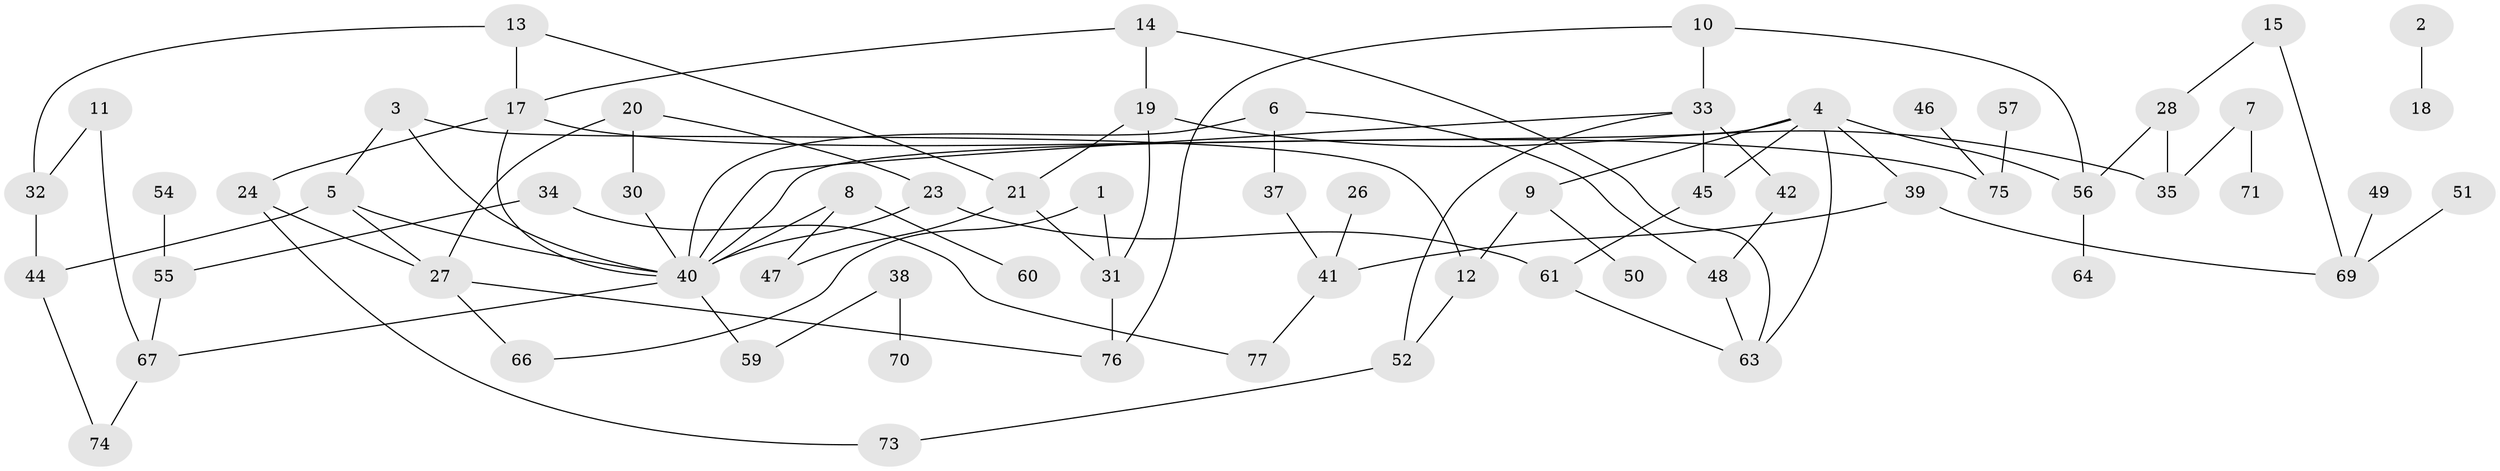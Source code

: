 // original degree distribution, {3: 0.22935779816513763, 1: 0.24770642201834864, 5: 0.05504587155963303, 4: 0.13761467889908258, 2: 0.22018348623853212, 0: 0.10091743119266056, 6: 0.009174311926605505}
// Generated by graph-tools (version 1.1) at 2025/48/03/04/25 22:48:18]
// undirected, 65 vertices, 90 edges
graph export_dot {
  node [color=gray90,style=filled];
  1;
  2;
  3;
  4;
  5;
  6;
  7;
  8;
  9;
  10;
  11;
  12;
  13;
  14;
  15;
  17;
  18;
  19;
  20;
  21;
  23;
  24;
  26;
  27;
  28;
  30;
  31;
  32;
  33;
  34;
  35;
  37;
  38;
  39;
  40;
  41;
  42;
  44;
  45;
  46;
  47;
  48;
  49;
  50;
  51;
  52;
  54;
  55;
  56;
  57;
  59;
  60;
  61;
  63;
  64;
  66;
  67;
  69;
  70;
  71;
  73;
  74;
  75;
  76;
  77;
  1 -- 31 [weight=1.0];
  1 -- 66 [weight=1.0];
  2 -- 18 [weight=1.0];
  3 -- 5 [weight=1.0];
  3 -- 12 [weight=1.0];
  3 -- 40 [weight=1.0];
  4 -- 9 [weight=1.0];
  4 -- 39 [weight=1.0];
  4 -- 40 [weight=1.0];
  4 -- 45 [weight=1.0];
  4 -- 56 [weight=1.0];
  4 -- 63 [weight=1.0];
  5 -- 27 [weight=1.0];
  5 -- 40 [weight=1.0];
  5 -- 44 [weight=1.0];
  6 -- 37 [weight=1.0];
  6 -- 40 [weight=1.0];
  6 -- 48 [weight=1.0];
  7 -- 35 [weight=1.0];
  7 -- 71 [weight=1.0];
  8 -- 40 [weight=1.0];
  8 -- 47 [weight=1.0];
  8 -- 60 [weight=1.0];
  9 -- 12 [weight=1.0];
  9 -- 50 [weight=1.0];
  10 -- 33 [weight=1.0];
  10 -- 56 [weight=1.0];
  10 -- 76 [weight=1.0];
  11 -- 32 [weight=1.0];
  11 -- 67 [weight=1.0];
  12 -- 52 [weight=1.0];
  13 -- 17 [weight=1.0];
  13 -- 21 [weight=1.0];
  13 -- 32 [weight=1.0];
  14 -- 17 [weight=1.0];
  14 -- 19 [weight=1.0];
  14 -- 63 [weight=1.0];
  15 -- 28 [weight=1.0];
  15 -- 69 [weight=1.0];
  17 -- 24 [weight=1.0];
  17 -- 40 [weight=1.0];
  17 -- 75 [weight=1.0];
  19 -- 21 [weight=1.0];
  19 -- 31 [weight=1.0];
  19 -- 35 [weight=1.0];
  20 -- 23 [weight=1.0];
  20 -- 27 [weight=1.0];
  20 -- 30 [weight=1.0];
  21 -- 31 [weight=1.0];
  21 -- 47 [weight=1.0];
  23 -- 40 [weight=1.0];
  23 -- 61 [weight=1.0];
  24 -- 27 [weight=1.0];
  24 -- 73 [weight=1.0];
  26 -- 41 [weight=1.0];
  27 -- 66 [weight=1.0];
  27 -- 76 [weight=1.0];
  28 -- 35 [weight=1.0];
  28 -- 56 [weight=1.0];
  30 -- 40 [weight=1.0];
  31 -- 76 [weight=1.0];
  32 -- 44 [weight=1.0];
  33 -- 40 [weight=1.0];
  33 -- 42 [weight=1.0];
  33 -- 45 [weight=1.0];
  33 -- 52 [weight=1.0];
  34 -- 55 [weight=1.0];
  34 -- 77 [weight=1.0];
  37 -- 41 [weight=1.0];
  38 -- 59 [weight=1.0];
  38 -- 70 [weight=1.0];
  39 -- 41 [weight=1.0];
  39 -- 69 [weight=1.0];
  40 -- 59 [weight=1.0];
  40 -- 67 [weight=1.0];
  41 -- 77 [weight=1.0];
  42 -- 48 [weight=1.0];
  44 -- 74 [weight=1.0];
  45 -- 61 [weight=1.0];
  46 -- 75 [weight=1.0];
  48 -- 63 [weight=1.0];
  49 -- 69 [weight=1.0];
  51 -- 69 [weight=1.0];
  52 -- 73 [weight=1.0];
  54 -- 55 [weight=1.0];
  55 -- 67 [weight=1.0];
  56 -- 64 [weight=1.0];
  57 -- 75 [weight=1.0];
  61 -- 63 [weight=1.0];
  67 -- 74 [weight=1.0];
}
